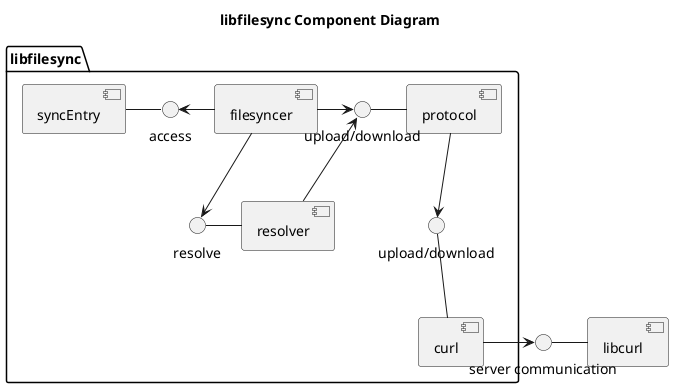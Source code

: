 @startuml libfilesync-component-diagram

title libfilesync Component Diagram

package libfilesync {
    component filesyncer

    component resolver
    interface resolve

    component protocol
    interface "upload/download" as updwnload 

    component syncEntry
    interface access

    component curl
    interface "upload/download" as sndrcv
}
component libcurl
interface "server communication" as srvcomm

syncEntry - access
access <- filesyncer
updwnload - protocol
filesyncer -> updwnload
filesyncer --> resolve
resolve - resolver
updwnload <-- resolver
sndrcv --  curl
protocol --> sndrcv
srvcomm - libcurl
curl -> srvcomm

@enduml